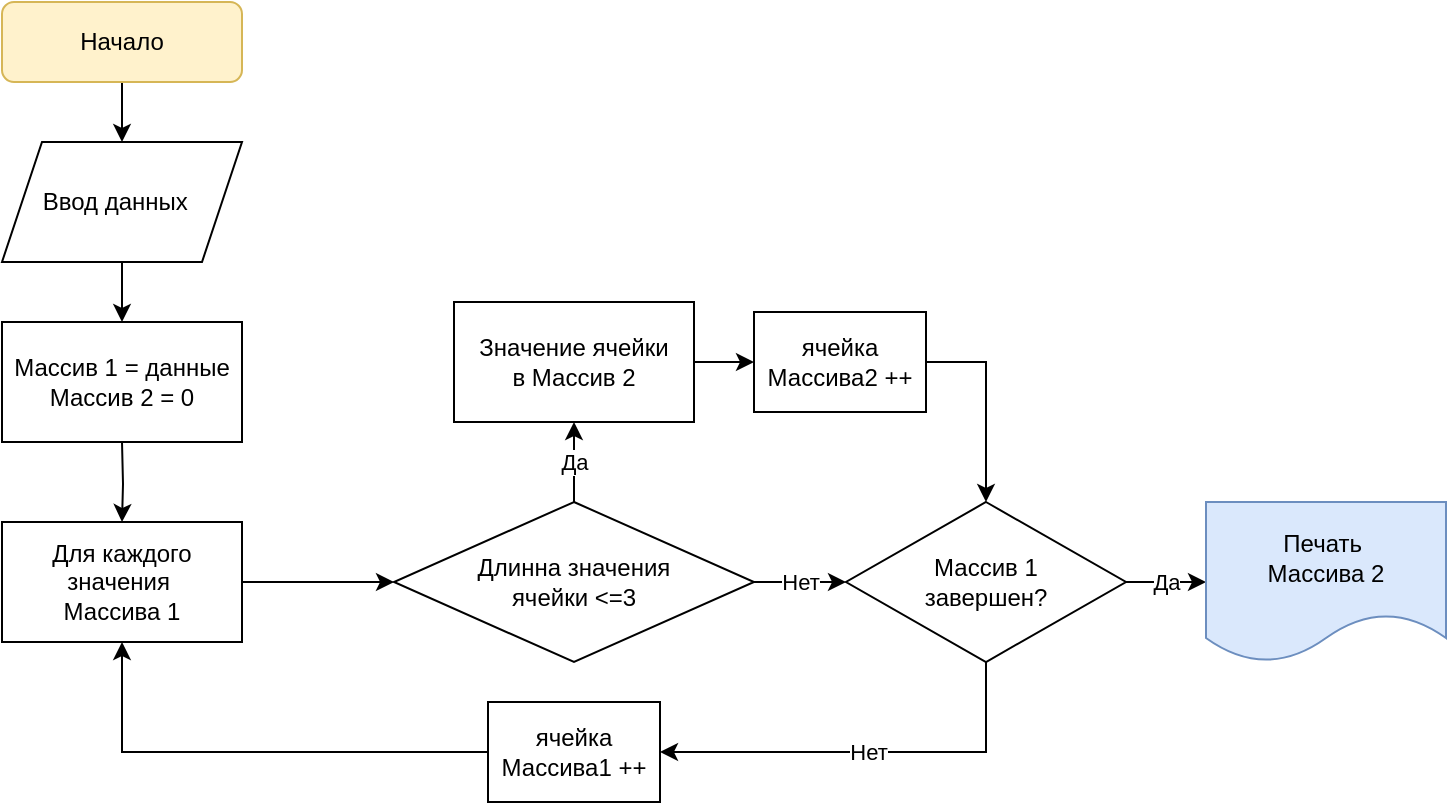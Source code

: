 <mxfile version="20.3.0" type="device"><diagram id="kesrlXS3vSBFuKWmVTFP" name="Страница 1"><mxGraphModel dx="782" dy="593" grid="1" gridSize="10" guides="1" tooltips="1" connect="1" arrows="1" fold="1" page="1" pageScale="1" pageWidth="827" pageHeight="1169" math="0" shadow="0"><root><mxCell id="0"/><mxCell id="1" parent="0"/><mxCell id="VTLtcj5UJjHH2zxEFOZy-11" style="edgeStyle=orthogonalEdgeStyle;rounded=0;orthogonalLoop=1;jettySize=auto;html=1;exitX=0.5;exitY=1;exitDx=0;exitDy=0;entryX=0.5;entryY=0;entryDx=0;entryDy=0;" edge="1" parent="1" source="VTLtcj5UJjHH2zxEFOZy-1" target="VTLtcj5UJjHH2zxEFOZy-3"><mxGeometry relative="1" as="geometry"/></mxCell><mxCell id="VTLtcj5UJjHH2zxEFOZy-1" value="Начало" style="rounded=1;whiteSpace=wrap;html=1;fillColor=#fff2cc;strokeColor=#d6b656;" vertex="1" parent="1"><mxGeometry x="68" y="40" width="120" height="40" as="geometry"/></mxCell><mxCell id="VTLtcj5UJjHH2zxEFOZy-12" style="edgeStyle=orthogonalEdgeStyle;rounded=0;orthogonalLoop=1;jettySize=auto;html=1;exitX=0.5;exitY=1;exitDx=0;exitDy=0;entryX=0.5;entryY=0;entryDx=0;entryDy=0;" edge="1" parent="1" source="VTLtcj5UJjHH2zxEFOZy-3"><mxGeometry relative="1" as="geometry"><mxPoint x="128" y="200" as="targetPoint"/></mxGeometry></mxCell><mxCell id="VTLtcj5UJjHH2zxEFOZy-3" value="Ввод данных&amp;nbsp;&amp;nbsp;" style="shape=parallelogram;perimeter=parallelogramPerimeter;whiteSpace=wrap;html=1;fixedSize=1;" vertex="1" parent="1"><mxGeometry x="68" y="110" width="120" height="60" as="geometry"/></mxCell><mxCell id="VTLtcj5UJjHH2zxEFOZy-13" style="edgeStyle=orthogonalEdgeStyle;rounded=0;orthogonalLoop=1;jettySize=auto;html=1;exitX=0.5;exitY=1;exitDx=0;exitDy=0;entryX=0.5;entryY=0;entryDx=0;entryDy=0;" edge="1" parent="1" target="VTLtcj5UJjHH2zxEFOZy-5"><mxGeometry relative="1" as="geometry"><mxPoint x="128" y="260" as="sourcePoint"/></mxGeometry></mxCell><mxCell id="VTLtcj5UJjHH2zxEFOZy-14" style="edgeStyle=orthogonalEdgeStyle;rounded=0;orthogonalLoop=1;jettySize=auto;html=1;exitX=1;exitY=0.5;exitDx=0;exitDy=0;entryX=0;entryY=0.5;entryDx=0;entryDy=0;" edge="1" parent="1" source="VTLtcj5UJjHH2zxEFOZy-5" target="VTLtcj5UJjHH2zxEFOZy-6"><mxGeometry relative="1" as="geometry"/></mxCell><mxCell id="VTLtcj5UJjHH2zxEFOZy-5" value="Для каждого значения&amp;nbsp;&lt;br&gt;Массива 1" style="rounded=0;whiteSpace=wrap;html=1;" vertex="1" parent="1"><mxGeometry x="68" y="300" width="120" height="60" as="geometry"/></mxCell><mxCell id="VTLtcj5UJjHH2zxEFOZy-15" value="Да" style="edgeStyle=orthogonalEdgeStyle;rounded=0;orthogonalLoop=1;jettySize=auto;html=1;exitX=0.5;exitY=0;exitDx=0;exitDy=0;entryX=0.5;entryY=1;entryDx=0;entryDy=0;" edge="1" parent="1" source="VTLtcj5UJjHH2zxEFOZy-6" target="VTLtcj5UJjHH2zxEFOZy-7"><mxGeometry relative="1" as="geometry"/></mxCell><mxCell id="VTLtcj5UJjHH2zxEFOZy-17" value="Нет" style="edgeStyle=orthogonalEdgeStyle;rounded=0;orthogonalLoop=1;jettySize=auto;html=1;exitX=1;exitY=0.5;exitDx=0;exitDy=0;entryX=0;entryY=0.5;entryDx=0;entryDy=0;" edge="1" parent="1" source="VTLtcj5UJjHH2zxEFOZy-6" target="VTLtcj5UJjHH2zxEFOZy-9"><mxGeometry relative="1" as="geometry"/></mxCell><mxCell id="VTLtcj5UJjHH2zxEFOZy-6" value="Длинна значения &lt;br&gt;ячейки &amp;lt;=3" style="rhombus;whiteSpace=wrap;html=1;" vertex="1" parent="1"><mxGeometry x="264" y="290" width="180" height="80" as="geometry"/></mxCell><mxCell id="VTLtcj5UJjHH2zxEFOZy-16" style="edgeStyle=orthogonalEdgeStyle;rounded=0;orthogonalLoop=1;jettySize=auto;html=1;exitX=1;exitY=0.5;exitDx=0;exitDy=0;entryX=0.5;entryY=0;entryDx=0;entryDy=0;startArrow=none;" edge="1" parent="1" source="VTLtcj5UJjHH2zxEFOZy-21" target="VTLtcj5UJjHH2zxEFOZy-9"><mxGeometry relative="1" as="geometry"/></mxCell><mxCell id="VTLtcj5UJjHH2zxEFOZy-27" style="edgeStyle=orthogonalEdgeStyle;rounded=0;orthogonalLoop=1;jettySize=auto;html=1;exitX=1;exitY=0.5;exitDx=0;exitDy=0;entryX=0;entryY=0.5;entryDx=0;entryDy=0;" edge="1" parent="1" source="VTLtcj5UJjHH2zxEFOZy-7" target="VTLtcj5UJjHH2zxEFOZy-21"><mxGeometry relative="1" as="geometry"/></mxCell><mxCell id="VTLtcj5UJjHH2zxEFOZy-7" value="Значение ячейки&lt;br&gt;в Массив 2" style="rounded=0;whiteSpace=wrap;html=1;" vertex="1" parent="1"><mxGeometry x="294" y="190" width="120" height="60" as="geometry"/></mxCell><mxCell id="VTLtcj5UJjHH2zxEFOZy-19" value="Да" style="edgeStyle=orthogonalEdgeStyle;rounded=0;orthogonalLoop=1;jettySize=auto;html=1;exitX=1;exitY=0.5;exitDx=0;exitDy=0;entryX=0;entryY=0.5;entryDx=0;entryDy=0;" edge="1" parent="1" source="VTLtcj5UJjHH2zxEFOZy-9" target="VTLtcj5UJjHH2zxEFOZy-10"><mxGeometry relative="1" as="geometry"/></mxCell><mxCell id="VTLtcj5UJjHH2zxEFOZy-28" value="Нет" style="edgeStyle=orthogonalEdgeStyle;rounded=0;orthogonalLoop=1;jettySize=auto;html=1;exitX=0.5;exitY=1;exitDx=0;exitDy=0;entryX=1;entryY=0.5;entryDx=0;entryDy=0;" edge="1" parent="1" source="VTLtcj5UJjHH2zxEFOZy-9" target="VTLtcj5UJjHH2zxEFOZy-24"><mxGeometry relative="1" as="geometry"/></mxCell><mxCell id="VTLtcj5UJjHH2zxEFOZy-9" value="Массив 1&lt;br&gt;завершен?" style="rhombus;whiteSpace=wrap;html=1;" vertex="1" parent="1"><mxGeometry x="490" y="290" width="140" height="80" as="geometry"/></mxCell><mxCell id="VTLtcj5UJjHH2zxEFOZy-10" value="Печать&amp;nbsp;&lt;br&gt;Массива 2" style="shape=document;whiteSpace=wrap;html=1;boundedLbl=1;fillColor=#dae8fc;strokeColor=#6c8ebf;" vertex="1" parent="1"><mxGeometry x="670" y="290" width="120" height="80" as="geometry"/></mxCell><mxCell id="VTLtcj5UJjHH2zxEFOZy-20" value="Массив 1 = данные&lt;br&gt;Массив 2 = 0" style="rounded=0;whiteSpace=wrap;html=1;" vertex="1" parent="1"><mxGeometry x="68" y="200" width="120" height="60" as="geometry"/></mxCell><mxCell id="VTLtcj5UJjHH2zxEFOZy-21" value="ячейка Массива2 ++" style="rounded=0;whiteSpace=wrap;html=1;" vertex="1" parent="1"><mxGeometry x="444" y="195" width="86" height="50" as="geometry"/></mxCell><mxCell id="VTLtcj5UJjHH2zxEFOZy-29" style="edgeStyle=orthogonalEdgeStyle;rounded=0;orthogonalLoop=1;jettySize=auto;html=1;exitX=0;exitY=0.5;exitDx=0;exitDy=0;entryX=0.5;entryY=1;entryDx=0;entryDy=0;" edge="1" parent="1" source="VTLtcj5UJjHH2zxEFOZy-24" target="VTLtcj5UJjHH2zxEFOZy-5"><mxGeometry relative="1" as="geometry"/></mxCell><mxCell id="VTLtcj5UJjHH2zxEFOZy-24" value="ячейка Массива1 ++" style="rounded=0;whiteSpace=wrap;html=1;" vertex="1" parent="1"><mxGeometry x="311" y="390" width="86" height="50" as="geometry"/></mxCell></root></mxGraphModel></diagram></mxfile>